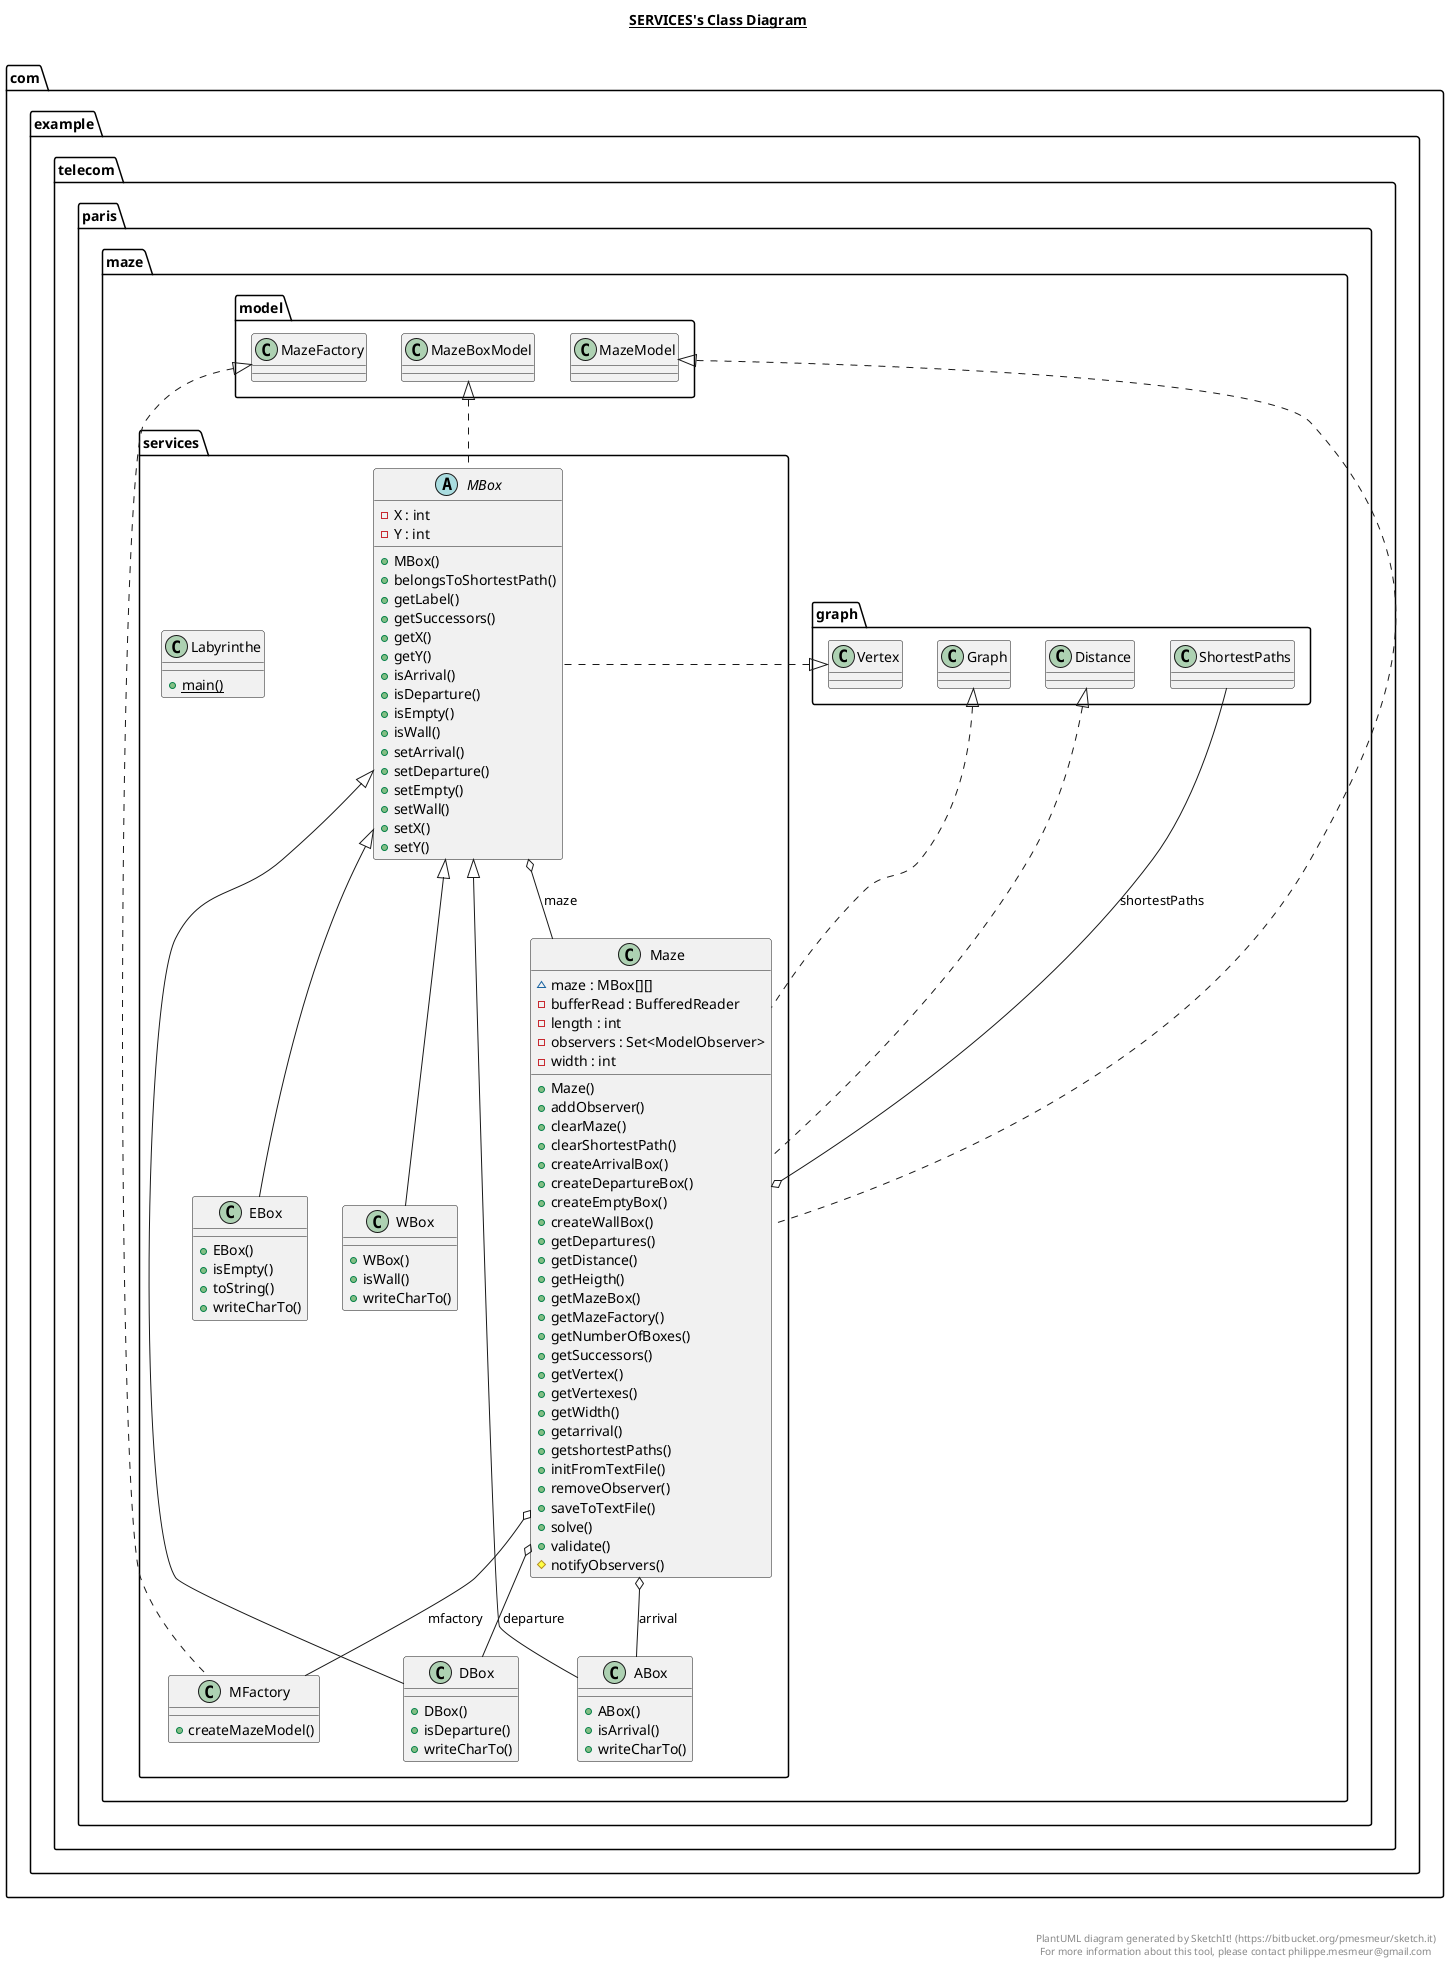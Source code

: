 @startuml

title __SERVICES's Class Diagram__\n

  namespace com.example.telecom.paris.maze.services {
    class com.example.telecom.paris.maze.services.ABox {
        + ABox()
        + isArrival()
        + writeCharTo()
    }
  }
  

  namespace com.example.telecom.paris.maze.services {
    class com.example.telecom.paris.maze.services.DBox {
        + DBox()
        + isDeparture()
        + writeCharTo()
    }
  }
  

  namespace com.example.telecom.paris.maze.services {
    class com.example.telecom.paris.maze.services.EBox {
        + EBox()
        + isEmpty()
        + toString()
        + writeCharTo()
    }
  }
  

  namespace com.example.telecom.paris.maze.services {
    class com.example.telecom.paris.maze.services.Labyrinthe {
        {static} + main()
    }
  }
  

  namespace com.example.telecom.paris.maze.services {
    abstract class com.example.telecom.paris.maze.services.MBox {
        - X : int
        - Y : int
        + MBox()
        + belongsToShortestPath()
        + getLabel()
        + getSuccessors()
        + getX()
        + getY()
        + isArrival()
        + isDeparture()
        + isEmpty()
        + isWall()
        + setArrival()
        + setDeparture()
        + setEmpty()
        + setWall()
        + setX()
        + setY()
    }
  }
  

  namespace com.example.telecom.paris.maze.services {
    class com.example.telecom.paris.maze.services.MFactory {
        + createMazeModel()
    }
  }
  

  namespace com.example.telecom.paris.maze.services {
    class com.example.telecom.paris.maze.services.Maze {
        ~ maze : MBox[][]
        - bufferRead : BufferedReader
        - length : int
        - observers : Set<ModelObserver>
        - width : int
        + Maze()
        + addObserver()
        + clearMaze()
        + clearShortestPath()
        + createArrivalBox()
        + createDepartureBox()
        + createEmptyBox()
        + createWallBox()
        + getDepartures()
        + getDistance()
        + getHeigth()
        + getMazeBox()
        + getMazeFactory()
        + getNumberOfBoxes()
        + getSuccessors()
        + getVertex()
        + getVertexes()
        + getWidth()
        + getarrival()
        + getshortestPaths()
        + initFromTextFile()
        + removeObserver()
        + saveToTextFile()
        + solve()
        + validate()
        # notifyObservers()
    }
  }
  

  namespace com.example.telecom.paris.maze.services {
    class com.example.telecom.paris.maze.services.WBox {
        + WBox()
        + isWall()
        + writeCharTo()
    }
  }
  

  com.example.telecom.paris.maze.services.ABox -up-|> com.example.telecom.paris.maze.services.MBox
  com.example.telecom.paris.maze.services.DBox -up-|> com.example.telecom.paris.maze.services.MBox
  com.example.telecom.paris.maze.services.EBox -up-|> com.example.telecom.paris.maze.services.MBox
  com.example.telecom.paris.maze.services.MBox .up.|> com.example.telecom.paris.maze.graph.Vertex
  com.example.telecom.paris.maze.services.MBox .up.|> com.example.telecom.paris.maze.model.MazeBoxModel
  com.example.telecom.paris.maze.services.MBox o-- com.example.telecom.paris.maze.services.Maze : maze
  com.example.telecom.paris.maze.services.MFactory .up.|> com.example.telecom.paris.maze.model.MazeFactory
  com.example.telecom.paris.maze.services.Maze .up.|> com.example.telecom.paris.maze.graph.Distance
  com.example.telecom.paris.maze.services.Maze .up.|> com.example.telecom.paris.maze.graph.Graph
  com.example.telecom.paris.maze.services.Maze .up.|> com.example.telecom.paris.maze.model.MazeModel
  com.example.telecom.paris.maze.services.Maze o-- com.example.telecom.paris.maze.services.ABox : arrival
  com.example.telecom.paris.maze.services.Maze o-- com.example.telecom.paris.maze.services.DBox : departure
  com.example.telecom.paris.maze.services.Maze o-- com.example.telecom.paris.maze.services.MFactory : mfactory
  com.example.telecom.paris.maze.services.Maze o-- com.example.telecom.paris.maze.graph.ShortestPaths : shortestPaths
  com.example.telecom.paris.maze.services.WBox -up-|> com.example.telecom.paris.maze.services.MBox


right footer


PlantUML diagram generated by SketchIt! (https://bitbucket.org/pmesmeur/sketch.it)
For more information about this tool, please contact philippe.mesmeur@gmail.com
endfooter

@enduml
